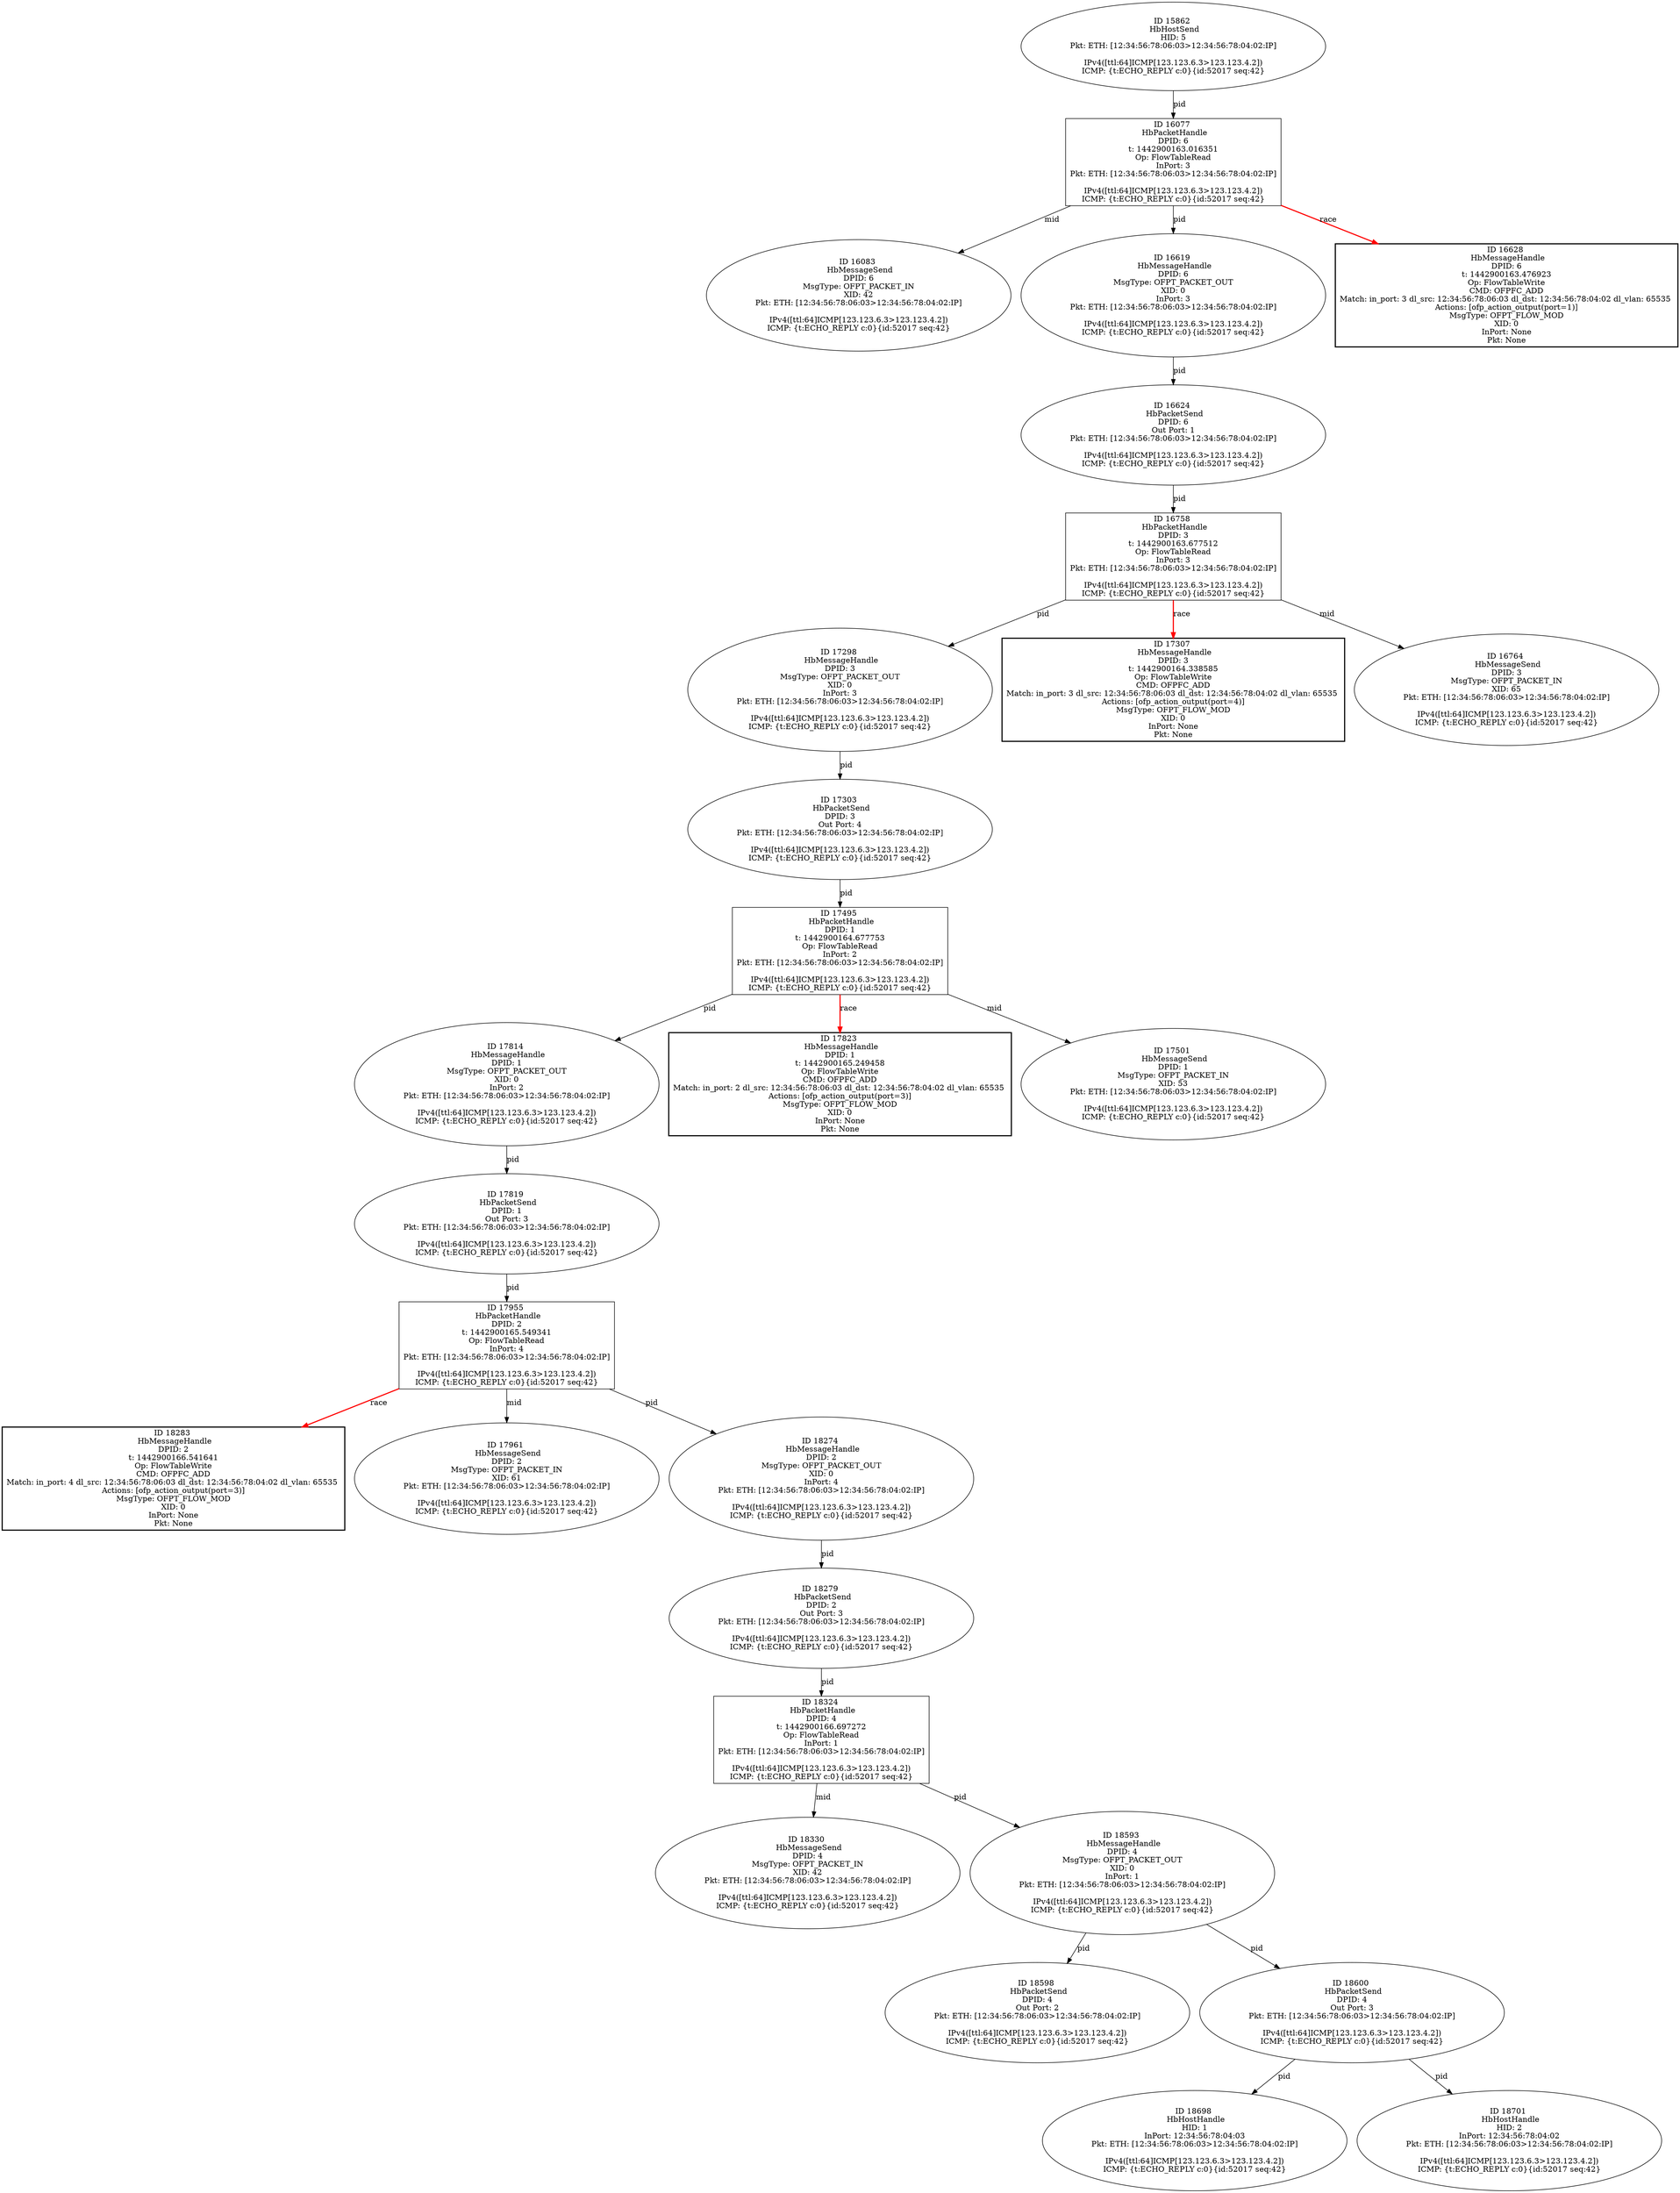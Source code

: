 strict digraph G {
18283 [shape=box, style=bold, event=<hb_events.HbMessageHandle object at 0x10bbabe50>, label="ID 18283 
 HbMessageHandle
DPID: 2
t: 1442900166.541641
Op: FlowTableWrite
CMD: OFPFC_ADD
Match: in_port: 4 dl_src: 12:34:56:78:06:03 dl_dst: 12:34:56:78:04:02 dl_vlan: 65535 
Actions: [ofp_action_output(port=3)]
MsgType: OFPT_FLOW_MOD
XID: 0
InPort: None
Pkt: None"];
18698 [shape=oval, event=<hb_events.HbHostHandle object at 0x10bdced90>, label="ID 18698 
 HbHostHandle
HID: 1
InPort: 12:34:56:78:04:03
Pkt: ETH: [12:34:56:78:06:03>12:34:56:78:04:02:IP]

IPv4([ttl:64]ICMP[123.123.6.3>123.123.4.2])
ICMP: {t:ECHO_REPLY c:0}{id:52017 seq:42}"];
18701 [shape=oval, event=<hb_events.HbHostHandle object at 0x10bd7d090>, label="ID 18701 
 HbHostHandle
HID: 2
InPort: 12:34:56:78:04:02
Pkt: ETH: [12:34:56:78:06:03>12:34:56:78:04:02:IP]

IPv4([ttl:64]ICMP[123.123.6.3>123.123.4.2])
ICMP: {t:ECHO_REPLY c:0}{id:52017 seq:42}"];
17298 [shape=oval, event=<hb_events.HbMessageHandle object at 0x10b6d26d0>, label="ID 17298 
 HbMessageHandle
DPID: 3
MsgType: OFPT_PACKET_OUT
XID: 0
InPort: 3
Pkt: ETH: [12:34:56:78:06:03>12:34:56:78:04:02:IP]

IPv4([ttl:64]ICMP[123.123.6.3>123.123.4.2])
ICMP: {t:ECHO_REPLY c:0}{id:52017 seq:42}"];
18324 [shape=box, event=<hb_events.HbPacketHandle object at 0x10bb78290>, label="ID 18324 
 HbPacketHandle
DPID: 4
t: 1442900166.697272
Op: FlowTableRead
InPort: 1
Pkt: ETH: [12:34:56:78:06:03>12:34:56:78:04:02:IP]

IPv4([ttl:64]ICMP[123.123.6.3>123.123.4.2])
ICMP: {t:ECHO_REPLY c:0}{id:52017 seq:42}"];
17814 [shape=oval, event=<hb_events.HbMessageHandle object at 0x10b939dd0>, label="ID 17814 
 HbMessageHandle
DPID: 1
MsgType: OFPT_PACKET_OUT
XID: 0
InPort: 2
Pkt: ETH: [12:34:56:78:06:03>12:34:56:78:04:02:IP]

IPv4([ttl:64]ICMP[123.123.6.3>123.123.4.2])
ICMP: {t:ECHO_REPLY c:0}{id:52017 seq:42}"];
17303 [shape=oval, event=<hb_events.HbPacketSend object at 0x10b6a1b90>, label="ID 17303 
 HbPacketSend
DPID: 3
Out Port: 4
Pkt: ETH: [12:34:56:78:06:03>12:34:56:78:04:02:IP]

IPv4([ttl:64]ICMP[123.123.6.3>123.123.4.2])
ICMP: {t:ECHO_REPLY c:0}{id:52017 seq:42}"];
18330 [shape=oval, event=<hb_events.HbMessageSend object at 0x10bbe0450>, label="ID 18330 
 HbMessageSend
DPID: 4
MsgType: OFPT_PACKET_IN
XID: 42
Pkt: ETH: [12:34:56:78:06:03>12:34:56:78:04:02:IP]

IPv4([ttl:64]ICMP[123.123.6.3>123.123.4.2])
ICMP: {t:ECHO_REPLY c:0}{id:52017 seq:42}"];
17819 [shape=oval, event=<hb_events.HbPacketSend object at 0x10b93d310>, label="ID 17819 
 HbPacketSend
DPID: 1
Out Port: 3
Pkt: ETH: [12:34:56:78:06:03>12:34:56:78:04:02:IP]

IPv4([ttl:64]ICMP[123.123.6.3>123.123.4.2])
ICMP: {t:ECHO_REPLY c:0}{id:52017 seq:42}"];
17823 [shape=box, style=bold, event=<hb_events.HbMessageHandle object at 0x10b93d650>, label="ID 17823 
 HbMessageHandle
DPID: 1
t: 1442900165.249458
Op: FlowTableWrite
CMD: OFPFC_ADD
Match: in_port: 2 dl_src: 12:34:56:78:06:03 dl_dst: 12:34:56:78:04:02 dl_vlan: 65535 
Actions: [ofp_action_output(port=3)]
MsgType: OFPT_FLOW_MOD
XID: 0
InPort: None
Pkt: None"];
18593 [shape=oval, event=<hb_events.HbMessageHandle object at 0x10bd6bad0>, label="ID 18593 
 HbMessageHandle
DPID: 4
MsgType: OFPT_PACKET_OUT
XID: 0
InPort: 1
Pkt: ETH: [12:34:56:78:06:03>12:34:56:78:04:02:IP]

IPv4([ttl:64]ICMP[123.123.6.3>123.123.4.2])
ICMP: {t:ECHO_REPLY c:0}{id:52017 seq:42}"];
17955 [shape=box, event=<hb_events.HbPacketHandle object at 0x10b9b4690>, label="ID 17955 
 HbPacketHandle
DPID: 2
t: 1442900165.549341
Op: FlowTableRead
InPort: 4
Pkt: ETH: [12:34:56:78:06:03>12:34:56:78:04:02:IP]

IPv4([ttl:64]ICMP[123.123.6.3>123.123.4.2])
ICMP: {t:ECHO_REPLY c:0}{id:52017 seq:42}"];
18598 [shape=oval, event=<hb_events.HbPacketSend object at 0x10bd6bf10>, label="ID 18598 
 HbPacketSend
DPID: 4
Out Port: 2
Pkt: ETH: [12:34:56:78:06:03>12:34:56:78:04:02:IP]

IPv4([ttl:64]ICMP[123.123.6.3>123.123.4.2])
ICMP: {t:ECHO_REPLY c:0}{id:52017 seq:42}"];
18600 [shape=oval, event=<hb_events.HbPacketSend object at 0x10bca70d0>, label="ID 18600 
 HbPacketSend
DPID: 4
Out Port: 3
Pkt: ETH: [12:34:56:78:06:03>12:34:56:78:04:02:IP]

IPv4([ttl:64]ICMP[123.123.6.3>123.123.4.2])
ICMP: {t:ECHO_REPLY c:0}{id:52017 seq:42}"];
17961 [shape=oval, event=<hb_events.HbMessageSend object at 0x10b960d50>, label="ID 17961 
 HbMessageSend
DPID: 2
MsgType: OFPT_PACKET_IN
XID: 61
Pkt: ETH: [12:34:56:78:06:03>12:34:56:78:04:02:IP]

IPv4([ttl:64]ICMP[123.123.6.3>123.123.4.2])
ICMP: {t:ECHO_REPLY c:0}{id:52017 seq:42}"];
16758 [shape=box, event=<hb_events.HbPacketHandle object at 0x10b501510>, label="ID 16758 
 HbPacketHandle
DPID: 3
t: 1442900163.677512
Op: FlowTableRead
InPort: 3
Pkt: ETH: [12:34:56:78:06:03>12:34:56:78:04:02:IP]

IPv4([ttl:64]ICMP[123.123.6.3>123.123.4.2])
ICMP: {t:ECHO_REPLY c:0}{id:52017 seq:42}"];
17307 [shape=box, style=bold, event=<hb_events.HbMessageHandle object at 0x10b6de550>, label="ID 17307 
 HbMessageHandle
DPID: 3
t: 1442900164.338585
Op: FlowTableWrite
CMD: OFPFC_ADD
Match: in_port: 3 dl_src: 12:34:56:78:06:03 dl_dst: 12:34:56:78:04:02 dl_vlan: 65535 
Actions: [ofp_action_output(port=4)]
MsgType: OFPT_FLOW_MOD
XID: 0
InPort: None
Pkt: None"];
16077 [shape=box, event=<hb_events.HbPacketHandle object at 0x10b3496d0>, label="ID 16077 
 HbPacketHandle
DPID: 6
t: 1442900163.016351
Op: FlowTableRead
InPort: 3
Pkt: ETH: [12:34:56:78:06:03>12:34:56:78:04:02:IP]

IPv4([ttl:64]ICMP[123.123.6.3>123.123.4.2])
ICMP: {t:ECHO_REPLY c:0}{id:52017 seq:42}"];
16083 [shape=oval, event=<hb_events.HbMessageSend object at 0x10b35c9d0>, label="ID 16083 
 HbMessageSend
DPID: 6
MsgType: OFPT_PACKET_IN
XID: 42
Pkt: ETH: [12:34:56:78:06:03>12:34:56:78:04:02:IP]

IPv4([ttl:64]ICMP[123.123.6.3>123.123.4.2])
ICMP: {t:ECHO_REPLY c:0}{id:52017 seq:42}"];
17495 [shape=box, event=<hb_events.HbPacketHandle object at 0x10b7b5190>, label="ID 17495 
 HbPacketHandle
DPID: 1
t: 1442900164.677753
Op: FlowTableRead
InPort: 2
Pkt: ETH: [12:34:56:78:06:03>12:34:56:78:04:02:IP]

IPv4([ttl:64]ICMP[123.123.6.3>123.123.4.2])
ICMP: {t:ECHO_REPLY c:0}{id:52017 seq:42}"];
17501 [shape=oval, event=<hb_events.HbMessageSend object at 0x10b7b59d0>, label="ID 17501 
 HbMessageSend
DPID: 1
MsgType: OFPT_PACKET_IN
XID: 53
Pkt: ETH: [12:34:56:78:06:03>12:34:56:78:04:02:IP]

IPv4([ttl:64]ICMP[123.123.6.3>123.123.4.2])
ICMP: {t:ECHO_REPLY c:0}{id:52017 seq:42}"];
18274 [shape=oval, event=<hb_events.HbMessageHandle object at 0x10bb32bd0>, label="ID 18274 
 HbMessageHandle
DPID: 2
MsgType: OFPT_PACKET_OUT
XID: 0
InPort: 4
Pkt: ETH: [12:34:56:78:06:03>12:34:56:78:04:02:IP]

IPv4([ttl:64]ICMP[123.123.6.3>123.123.4.2])
ICMP: {t:ECHO_REPLY c:0}{id:52017 seq:42}"];
18279 [shape=oval, event=<hb_events.HbPacketSend object at 0x10bb32e10>, label="ID 18279 
 HbPacketSend
DPID: 2
Out Port: 3
Pkt: ETH: [12:34:56:78:06:03>12:34:56:78:04:02:IP]

IPv4([ttl:64]ICMP[123.123.6.3>123.123.4.2])
ICMP: {t:ECHO_REPLY c:0}{id:52017 seq:42}"];
16619 [shape=oval, event=<hb_events.HbMessageHandle object at 0x10b4b2750>, label="ID 16619 
 HbMessageHandle
DPID: 6
MsgType: OFPT_PACKET_OUT
XID: 0
InPort: 3
Pkt: ETH: [12:34:56:78:06:03>12:34:56:78:04:02:IP]

IPv4([ttl:64]ICMP[123.123.6.3>123.123.4.2])
ICMP: {t:ECHO_REPLY c:0}{id:52017 seq:42}"];
16624 [shape=oval, event=<hb_events.HbPacketSend object at 0x10b4b2c50>, label="ID 16624 
 HbPacketSend
DPID: 6
Out Port: 1
Pkt: ETH: [12:34:56:78:06:03>12:34:56:78:04:02:IP]

IPv4([ttl:64]ICMP[123.123.6.3>123.123.4.2])
ICMP: {t:ECHO_REPLY c:0}{id:52017 seq:42}"];
16628 [shape=box, style=bold, event=<hb_events.HbMessageHandle object at 0x10b4b60d0>, label="ID 16628 
 HbMessageHandle
DPID: 6
t: 1442900163.476923
Op: FlowTableWrite
CMD: OFPFC_ADD
Match: in_port: 3 dl_src: 12:34:56:78:06:03 dl_dst: 12:34:56:78:04:02 dl_vlan: 65535 
Actions: [ofp_action_output(port=1)]
MsgType: OFPT_FLOW_MOD
XID: 0
InPort: None
Pkt: None"];
15862 [shape=oval, event=<hb_events.HbHostSend object at 0x10b2eebd0>, label="ID 15862 
 HbHostSend
HID: 5
Pkt: ETH: [12:34:56:78:06:03>12:34:56:78:04:02:IP]

IPv4([ttl:64]ICMP[123.123.6.3>123.123.4.2])
ICMP: {t:ECHO_REPLY c:0}{id:52017 seq:42}"];
16764 [shape=oval, event=<hb_events.HbMessageSend object at 0x10b50dfd0>, label="ID 16764 
 HbMessageSend
DPID: 3
MsgType: OFPT_PACKET_IN
XID: 65
Pkt: ETH: [12:34:56:78:06:03>12:34:56:78:04:02:IP]

IPv4([ttl:64]ICMP[123.123.6.3>123.123.4.2])
ICMP: {t:ECHO_REPLY c:0}{id:52017 seq:42}"];
17298 -> 17303  [rel=pid, label=pid];
18324 -> 18593  [rel=pid, label=pid];
18324 -> 18330  [rel=mid, label=mid];
17814 -> 17819  [rel=pid, label=pid];
17303 -> 17495  [rel=pid, label=pid];
17819 -> 17955  [rel=pid, label=pid];
18593 -> 18600  [rel=pid, label=pid];
18593 -> 18598  [rel=pid, label=pid];
17955 -> 17961  [rel=mid, label=mid];
17955 -> 18274  [rel=pid, label=pid];
17955 -> 18283  [harmful=True, color=red, style=bold, rel=race, label=race];
18600 -> 18698  [rel=pid, label=pid];
18600 -> 18701  [rel=pid, label=pid];
15862 -> 16077  [rel=pid, label=pid];
16077 -> 16083  [rel=mid, label=mid];
16077 -> 16628  [harmful=True, color=red, style=bold, rel=race, label=race];
16077 -> 16619  [rel=pid, label=pid];
17495 -> 17501  [rel=mid, label=mid];
17495 -> 17814  [rel=pid, label=pid];
17495 -> 17823  [harmful=True, color=red, style=bold, rel=race, label=race];
18274 -> 18279  [rel=pid, label=pid];
18279 -> 18324  [rel=pid, label=pid];
16619 -> 16624  [rel=pid, label=pid];
16624 -> 16758  [rel=pid, label=pid];
16758 -> 17298  [rel=pid, label=pid];
16758 -> 17307  [harmful=True, color=red, style=bold, rel=race, label=race];
16758 -> 16764  [rel=mid, label=mid];
}
